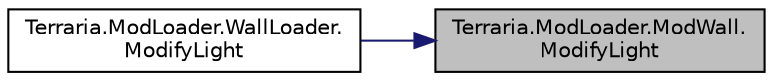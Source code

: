 digraph "Terraria.ModLoader.ModWall.ModifyLight"
{
 // LATEX_PDF_SIZE
  edge [fontname="Helvetica",fontsize="10",labelfontname="Helvetica",labelfontsize="10"];
  node [fontname="Helvetica",fontsize="10",shape=record];
  rankdir="RL";
  Node1 [label="Terraria.ModLoader.ModWall.\lModifyLight",height=0.2,width=0.4,color="black", fillcolor="grey75", style="filled", fontcolor="black",tooltip="Allows you to determine how much light this wall emits. This can also let you light up the block in f..."];
  Node1 -> Node2 [dir="back",color="midnightblue",fontsize="10",style="solid",fontname="Helvetica"];
  Node2 [label="Terraria.ModLoader.WallLoader.\lModifyLight",height=0.2,width=0.4,color="black", fillcolor="white", style="filled",URL="$class_terraria_1_1_mod_loader_1_1_wall_loader.html#a9ee37d72799ec15eea2c5dc5d01ec11d",tooltip=" "];
}
